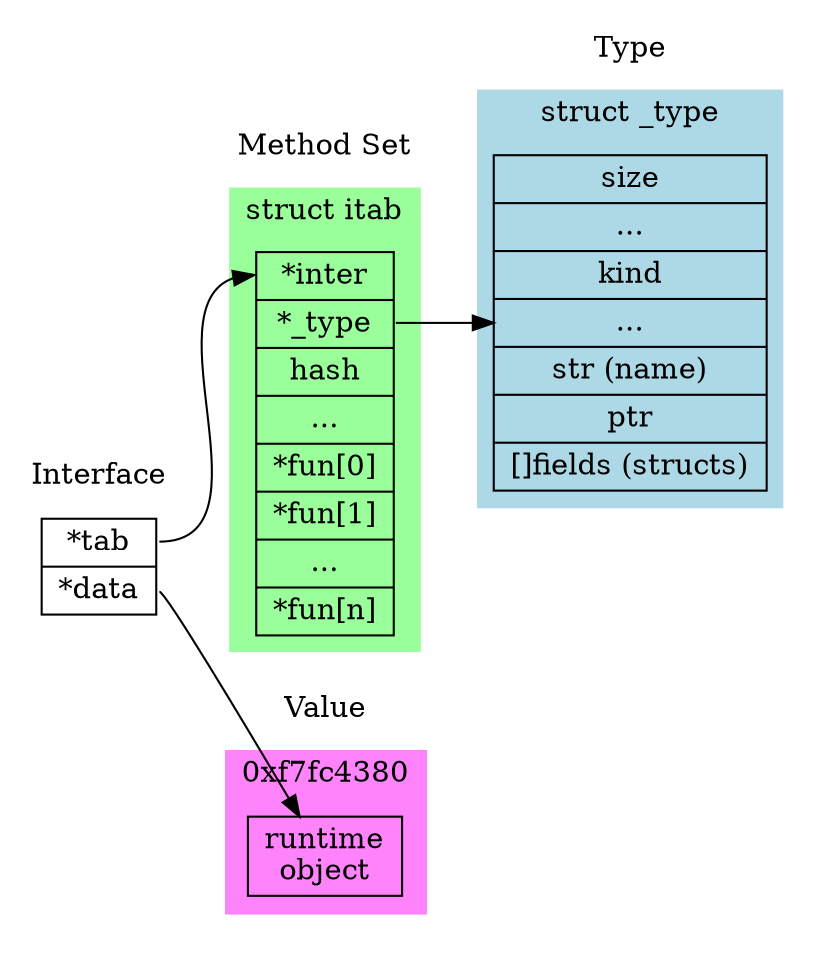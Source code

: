 digraph G {
  rankdir="LR";
  subgraph X {
		color = none;
    node [shape=record]
    subgraph cluster_0 {
			label = "Interface"
			subgraph {
				label = "struct iface";
				iface [ label = " <iftab> *tab  | <data> *data " ];
			}
    }
    subgraph cluster_1 {
			label = "Method Set";
			subgraph cluster_itab {
				bgcolor=palegreen1;
				label = "struct itab";
				itable [ label = " <itab> *inter  | <type> *_type | hash | ... | *fun[0] | *fun[1] | ... | *fun[n] " ];
			}
    }
    subgraph cluster_2  {
			label = "Value"
			subgraph cluster_value {
				label = "0xf7fc4380"
				bgcolor=orchid1;
				object [ label = "runtime\nobject" ];
			}	
    }
    subgraph cluster_3 {
			label = "Type"
			subgraph cluster_type {
				label = "struct _type";
				bgcolor=lightblue;
				type [ label = " size | ... | kind | ...| str (name) | ptr | []fields (structs)" ];
			}
    }
  }
  itable:type -> type;
  iface:iftab -> itable:itab;
  iface:data -> object;

}
